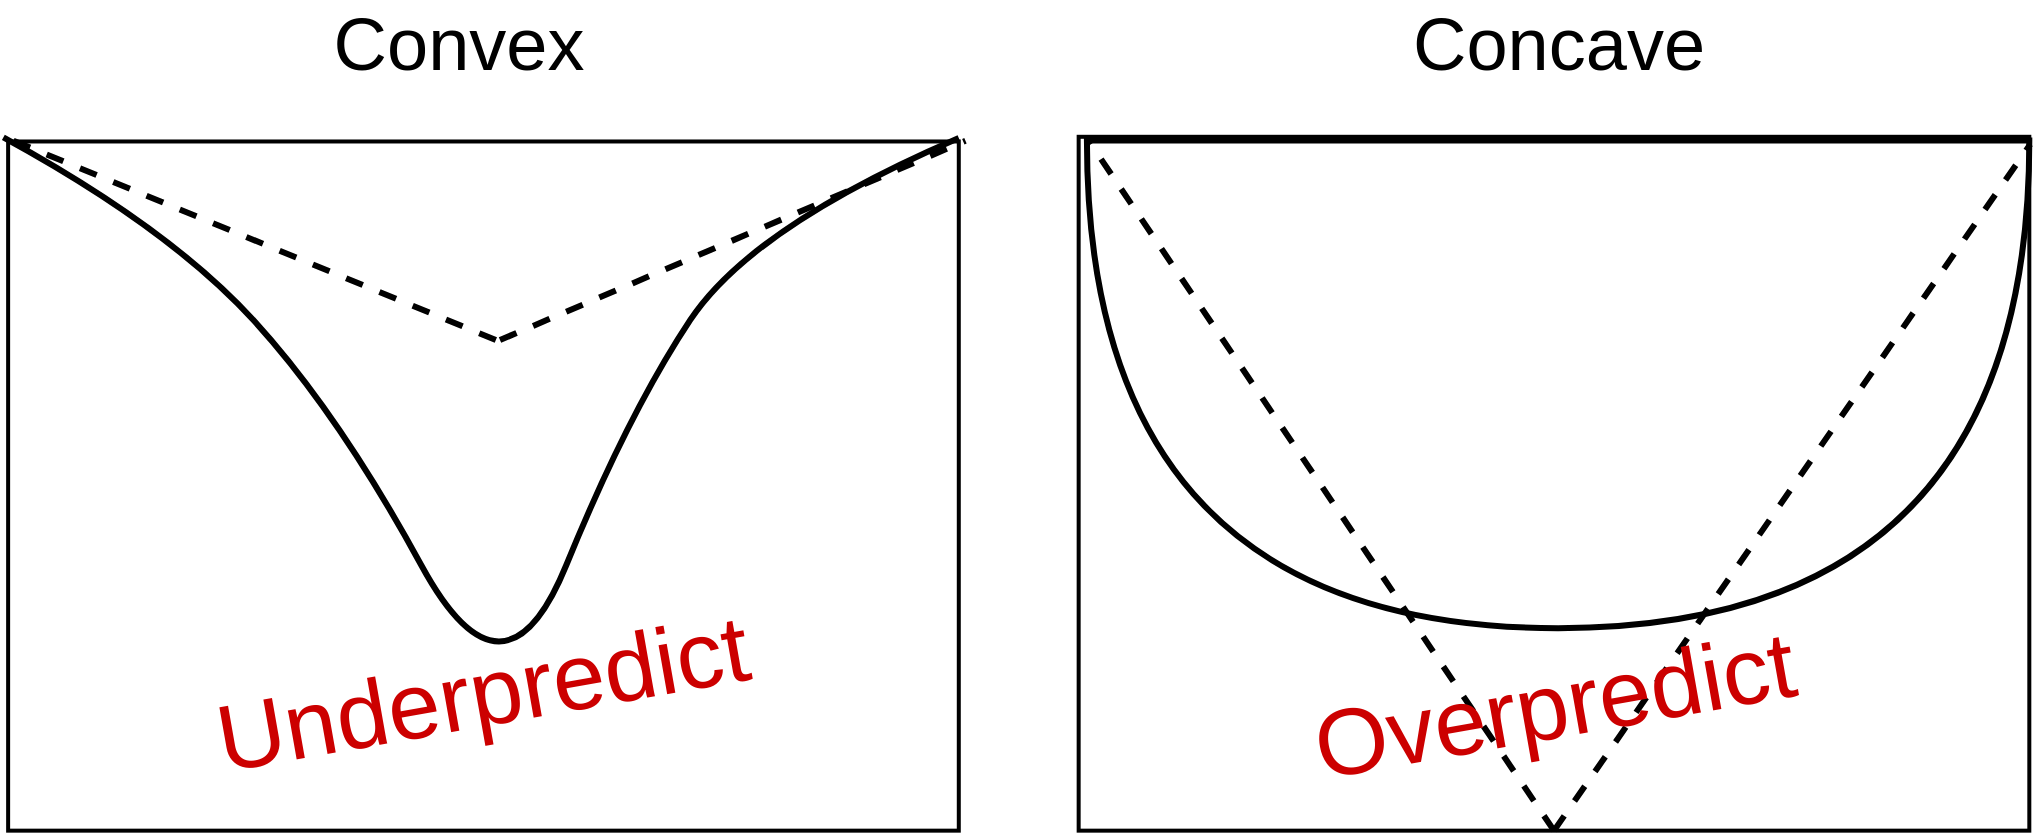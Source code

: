 <mxfile version="13.0.3" type="device"><diagram id="fqT3aY2t5dTjajrBmcFW" name="Page-1"><mxGraphModel dx="921" dy="578" grid="1" gridSize="10" guides="1" tooltips="1" connect="1" arrows="1" fold="1" page="1" pageScale="1" pageWidth="4681" pageHeight="3300" math="0" shadow="0"><root><mxCell id="0"/><mxCell id="1" parent="0"/><mxCell id="zv3Lzl92ApV5rhdD21i3-1" value="" style="group;aspect=fixed;" parent="1" vertex="1" connectable="0"><mxGeometry x="50" y="50.0" width="1012.66" height="413.33" as="geometry"/></mxCell><mxCell id="QPkdpWe4aUJDAvtWd8lK-15" value="Convex" style="text;html=1;strokeColor=none;fillColor=none;align=center;verticalAlign=middle;whiteSpace=wrap;rounded=0;fontSize=37;" parent="zv3Lzl92ApV5rhdD21i3-1" vertex="1"><mxGeometry x="185.999" width="82.666" height="41.333" as="geometry"/></mxCell><mxCell id="QPkdpWe4aUJDAvtWd8lK-16" value="Concave" style="text;html=1;strokeColor=none;fillColor=none;align=center;verticalAlign=middle;whiteSpace=wrap;rounded=0;fontSize=37;" parent="zv3Lzl92ApV5rhdD21i3-1" vertex="1"><mxGeometry x="735.728" width="82.666" height="41.333" as="geometry"/></mxCell><mxCell id="QPkdpWe4aUJDAvtWd8lK-3" value="" style="rounded=0;whiteSpace=wrap;html=1;strokeWidth=2;" parent="zv3Lzl92ApV5rhdD21i3-1" vertex="1"><mxGeometry x="2.067" y="68.739" width="475.33" height="344.591" as="geometry"/></mxCell><mxCell id="QPkdpWe4aUJDAvtWd8lK-5" value="" style="rounded=0;whiteSpace=wrap;html=1;strokeWidth=2;" parent="zv3Lzl92ApV5rhdD21i3-1" vertex="1"><mxGeometry x="537.33" y="66.402" width="475.33" height="346.928" as="geometry"/></mxCell><mxCell id="QPkdpWe4aUJDAvtWd8lK-7" value="" style="shape=or;whiteSpace=wrap;html=1;rotation=90;strokeWidth=3;" parent="zv3Lzl92ApV5rhdD21i3-1" vertex="1"><mxGeometry x="655.129" y="-45.466" width="243.865" height="471.196" as="geometry"/></mxCell><mxCell id="QPkdpWe4aUJDAvtWd8lK-10" value="" style="curved=1;endArrow=none;html=1;endFill=0;exitX=-0.005;exitY=-0.006;exitDx=0;exitDy=0;exitPerimeter=0;strokeWidth=3;" parent="zv3Lzl92ApV5rhdD21i3-1" source="QPkdpWe4aUJDAvtWd8lK-3" edge="1"><mxGeometry width="50" height="50" relative="1" as="geometry"><mxPoint x="43.4" y="305.864" as="sourcePoint"/><mxPoint x="477.397" y="66.986" as="targetPoint"/><Array as="points"><mxPoint x="82.666" y="111.959"/><mxPoint x="167.399" y="204.823"/><mxPoint x="250.065" y="356.677"/><mxPoint x="312.065" y="204.823"/><mxPoint x="374.064" y="111.374"/></Array></mxGeometry></mxCell><mxCell id="QPkdpWe4aUJDAvtWd8lK-11" value="" style="endArrow=none;dashed=1;html=1;entryX=0.008;entryY=-0.001;entryDx=0;entryDy=0;entryPerimeter=0;exitX=0.5;exitY=1;exitDx=0;exitDy=0;strokeWidth=3;" parent="zv3Lzl92ApV5rhdD21i3-1" source="QPkdpWe4aUJDAvtWd8lK-5" target="QPkdpWe4aUJDAvtWd8lK-7" edge="1"><mxGeometry width="50" height="50" relative="1" as="geometry"><mxPoint x="-516.663" y="471.735" as="sourcePoint"/><mxPoint x="-413.331" y="413.33" as="targetPoint"/></mxGeometry></mxCell><mxCell id="QPkdpWe4aUJDAvtWd8lK-12" value="" style="endArrow=none;dashed=1;html=1;entryX=0.004;entryY=0.997;entryDx=0;entryDy=0;entryPerimeter=0;exitX=0.5;exitY=1;exitDx=0;exitDy=0;strokeWidth=3;" parent="zv3Lzl92ApV5rhdD21i3-1" source="QPkdpWe4aUJDAvtWd8lK-5" target="QPkdpWe4aUJDAvtWd8lK-7" edge="1"><mxGeometry width="50" height="50" relative="1" as="geometry"><mxPoint x="826.471" y="331.469" as="sourcePoint"/><mxPoint x="1033.798" y="80.139" as="targetPoint"/></mxGeometry></mxCell><mxCell id="QPkdpWe4aUJDAvtWd8lK-18" value="" style="endArrow=none;dashed=1;html=1;fontSize=20;entryX=1.007;entryY=-0.001;entryDx=0;entryDy=0;entryPerimeter=0;strokeWidth=3;" parent="zv3Lzl92ApV5rhdD21i3-1" target="QPkdpWe4aUJDAvtWd8lK-3" edge="1"><mxGeometry width="50" height="50" relative="1" as="geometry"><mxPoint x="247.998" y="168.028" as="sourcePoint"/><mxPoint x="371.998" y="109.622" as="targetPoint"/></mxGeometry></mxCell><mxCell id="QPkdpWe4aUJDAvtWd8lK-19" value="" style="endArrow=none;dashed=1;html=1;fontSize=20;strokeWidth=3;" parent="zv3Lzl92ApV5rhdD21i3-1" edge="1"><mxGeometry width="50" height="50" relative="1" as="geometry"><mxPoint x="245.932" y="168.028" as="sourcePoint"/><mxPoint y="66.402" as="targetPoint"/></mxGeometry></mxCell><mxCell id="vTBymdvHfU3kzWYX3Tqi-1" value="Underpredict" style="text;html=1;strokeColor=none;fillColor=none;align=center;verticalAlign=middle;whiteSpace=wrap;rounded=0;rotation=-10;fontSize=47;fontColor=#CC0000;" parent="zv3Lzl92ApV5rhdD21i3-1" vertex="1"><mxGeometry x="167.399" y="324.464" width="144.666" height="41.333" as="geometry"/></mxCell><mxCell id="vTBymdvHfU3kzWYX3Tqi-2" value="Overpredict" style="text;html=1;strokeColor=none;fillColor=none;align=center;verticalAlign=middle;whiteSpace=wrap;rounded=0;rotation=-10;fontSize=47;fontColor=#CC0000;" parent="zv3Lzl92ApV5rhdD21i3-1" vertex="1"><mxGeometry x="702.662" y="330.664" width="144.666" height="41.333" as="geometry"/></mxCell></root></mxGraphModel></diagram></mxfile>